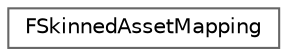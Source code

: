 digraph "Graphical Class Hierarchy"
{
 // INTERACTIVE_SVG=YES
 // LATEX_PDF_SIZE
  bgcolor="transparent";
  edge [fontname=Helvetica,fontsize=10,labelfontname=Helvetica,labelfontsize=10];
  node [fontname=Helvetica,fontsize=10,shape=box,height=0.2,width=0.4];
  rankdir="LR";
  Node0 [id="Node000000",label="FSkinnedAssetMapping",height=0.2,width=0.4,color="grey40", fillcolor="white", style="filled",URL="$dc/dda/structFSkinnedAssetMapping.html",tooltip=" "];
}

